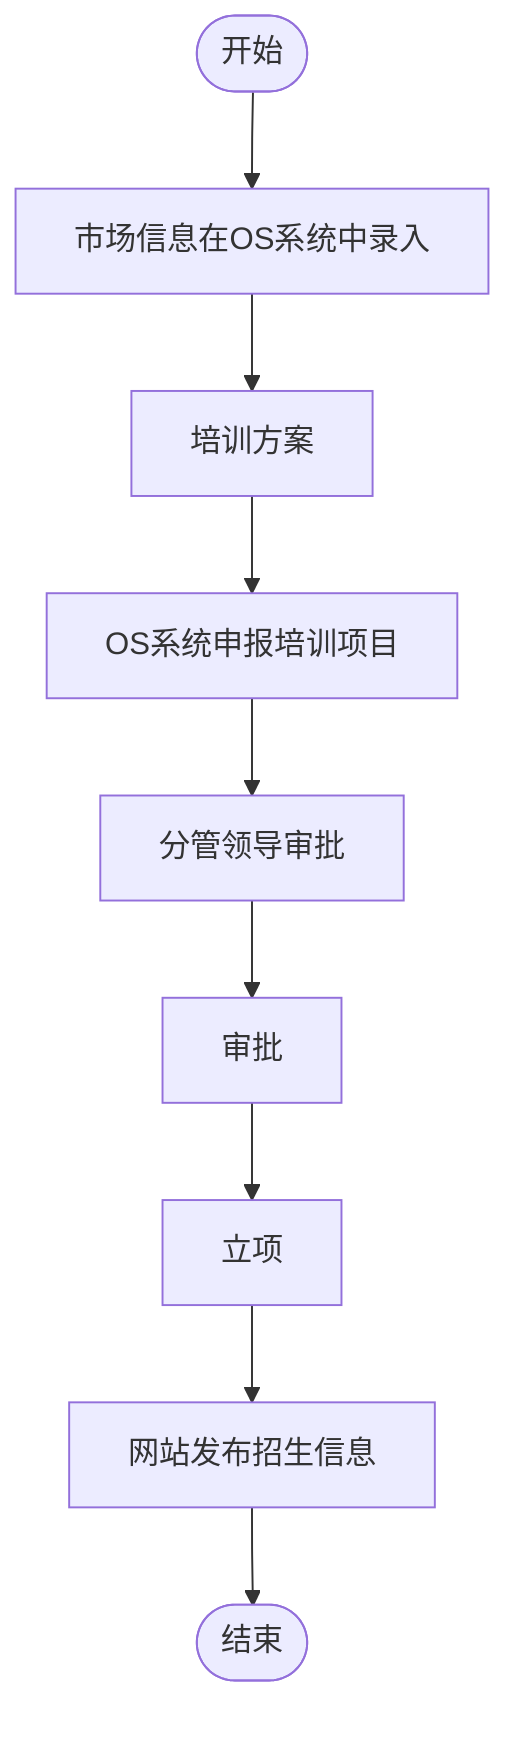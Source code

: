 flowchart TD
    Start([开始]) --> A[市场信息在OS系统中录入]
    A --> B[培训方案]
    B --> C[OS系统申报培训项目]
    C --> D[分管领导审批]
    D --> E[审批]
    E --> F[立项]
    F --> G[网站发布招生信息]
    G --> End([结束])